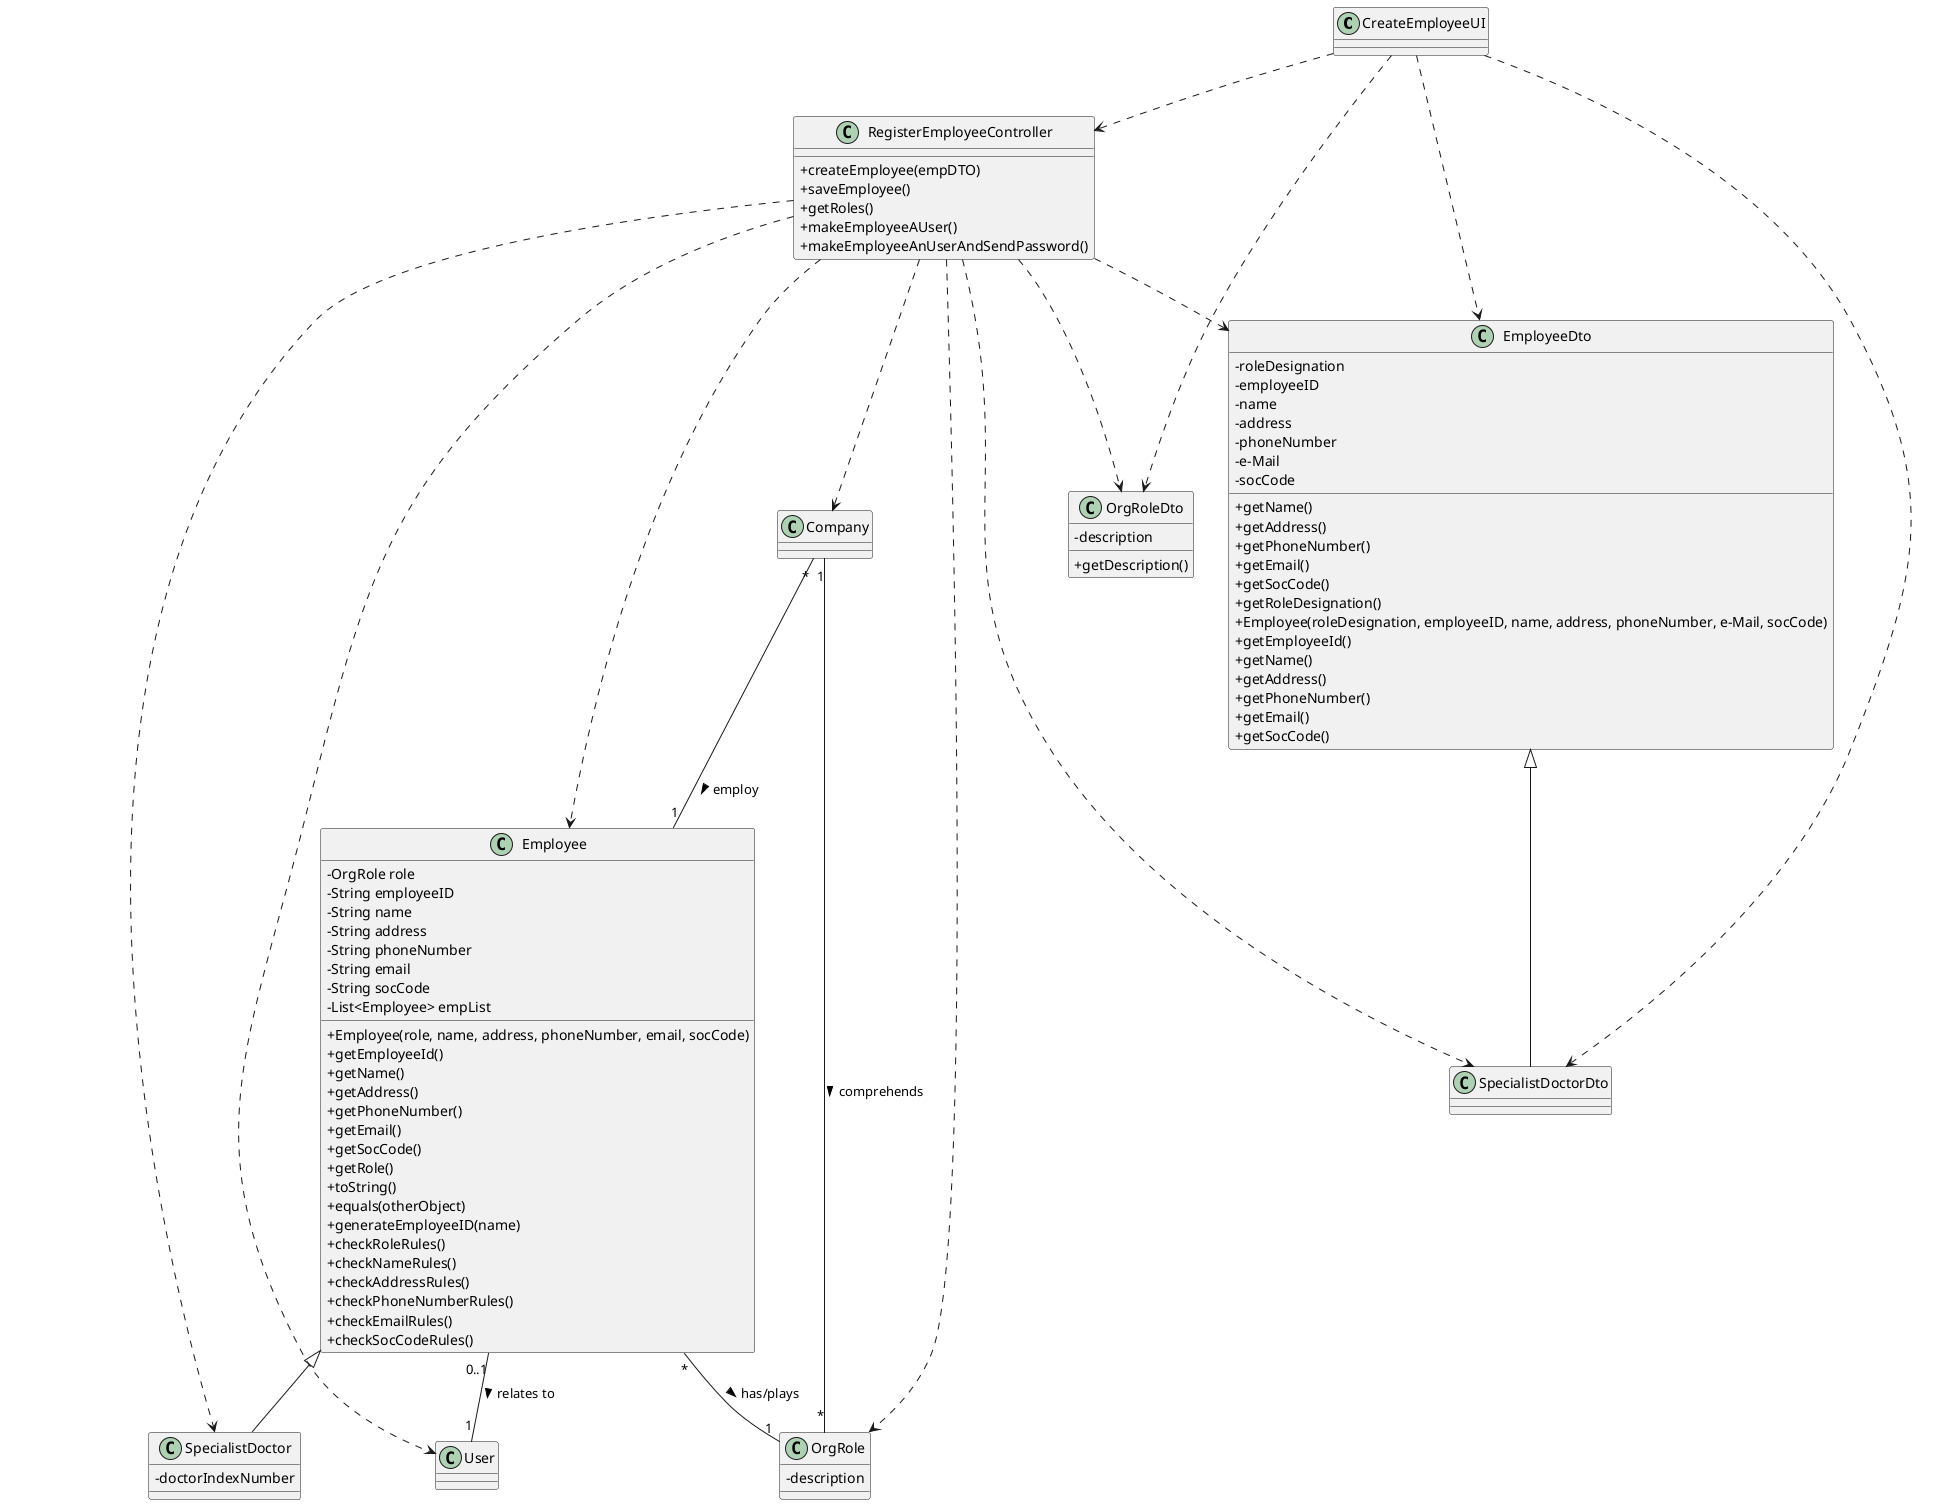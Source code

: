 @startuml
skinparam classAttributeIconSize 0

class CreateEmployeeUI {
}

class RegisterEmployeeController {
+createEmployee(empDTO)
+saveEmployee()
+getRoles()
+makeEmployeeAUser()
+makeEmployeeAnUserAndSendPassword()
}

class Employee {
- OrgRole role
- String employeeID
- String name
- String address
- String phoneNumber
- String email
- String socCode
- List<Employee> empList
+Employee(role, name, address, phoneNumber, email, socCode)
+getEmployeeId()
+getName()
+getAddress()
+getPhoneNumber()
+getEmail()
+getSocCode()
+getRole()
+toString()
+equals(otherObject)
+generateEmployeeID(name)
+checkRoleRules()
+checkNameRules()
+checkAddressRules()
+checkPhoneNumberRules()
+checkEmailRules()
+checkSocCodeRules()


}

class SpecialistDoctor {
- doctorIndexNumber
}

class OrgRole {
- description
}

class OrgRoleDto {
- description
+ getDescription()
}

class EmployeeDto {
- roleDesignation
- employeeID
- name
- address
- phoneNumber
- e-Mail
- socCode
+getName()
+getAddress()
+getPhoneNumber()
+getEmail()
+getSocCode()
+getRoleDesignation()
+Employee(roleDesignation, employeeID, name, address, phoneNumber, e-Mail, socCode)
+getEmployeeId()
+getName()
+getAddress()
+getPhoneNumber()
+getEmail()
+getSocCode()
}

class SpecialistDoctorDto {
}

class User {
}

CreateEmployeeUI ..> RegisterEmployeeController
Employee <|-- SpecialistDoctor
RegisterEmployeeController ..> Employee
RegisterEmployeeController ..> SpecialistDoctor
CreateEmployeeUI ..> EmployeeDto
CreateEmployeeUI ..> SpecialistDoctorDto
RegisterEmployeeController ..> EmployeeDto
RegisterEmployeeController ..> SpecialistDoctorDto
RegisterEmployeeController ..> OrgRoleDto
CreateEmployeeUI ..> OrgRoleDto
RegisterEmployeeController ..> Company
RegisterEmployeeController ..> OrgRole

EmployeeDto <|-- SpecialistDoctorDto

Employee "*" -- "1" OrgRole : has/plays >
Company "1" -- "*" OrgRole : comprehends >
Company "*" -- "1" Employee : employ >
Employee "0..1" -- "1" User : relates to >

RegisterEmployeeController ..> User


@enduml